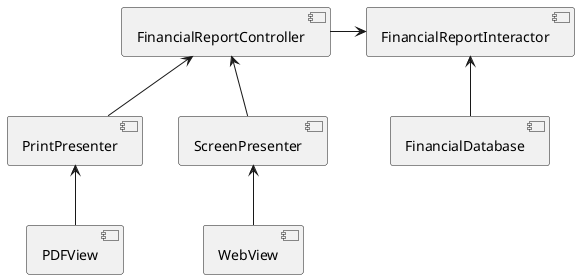 @startuml

'skinparam linetype ortho

[FinancialReportController]

[FinancialReportInteractor]

[ScreenPresenter]

[PrintPresenter]

[WebView]

[PDFView]

[FinancialDatabase]

FinancialReportController -> FinancialReportInteractor
ScreenPresenter -up-> FinancialReportController
PrintPresenter -up-> FinancialReportController
WebView -up-> ScreenPresenter
PDFView -up-> PrintPresenter
FinancialDatabase -up-> FinancialReportInteractor

@enduml
